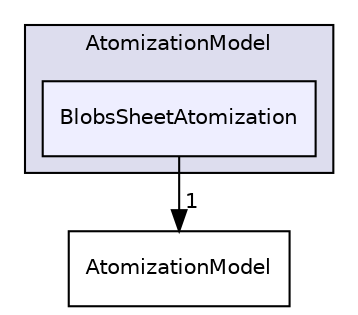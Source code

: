 digraph "src/lagrangian/spray/submodels/AtomizationModel/BlobsSheetAtomization" {
  bgcolor=transparent;
  compound=true
  node [ fontsize="10", fontname="Helvetica"];
  edge [ labelfontsize="10", labelfontname="Helvetica"];
  subgraph clusterdir_c04aec180e0de933cb1ce0e040f1f431 {
    graph [ bgcolor="#ddddee", pencolor="black", label="AtomizationModel" fontname="Helvetica", fontsize="10", URL="dir_c04aec180e0de933cb1ce0e040f1f431.html"]
  dir_fb5963dee1db80f8d3aceda69b23b88b [shape=box, label="BlobsSheetAtomization", style="filled", fillcolor="#eeeeff", pencolor="black", URL="dir_fb5963dee1db80f8d3aceda69b23b88b.html"];
  }
  dir_c5140c70a0de325936e2f0836d17f5d3 [shape=box label="AtomizationModel" URL="dir_c5140c70a0de325936e2f0836d17f5d3.html"];
  dir_fb5963dee1db80f8d3aceda69b23b88b->dir_c5140c70a0de325936e2f0836d17f5d3 [headlabel="1", labeldistance=1.5 headhref="dir_001690_001689.html"];
}

